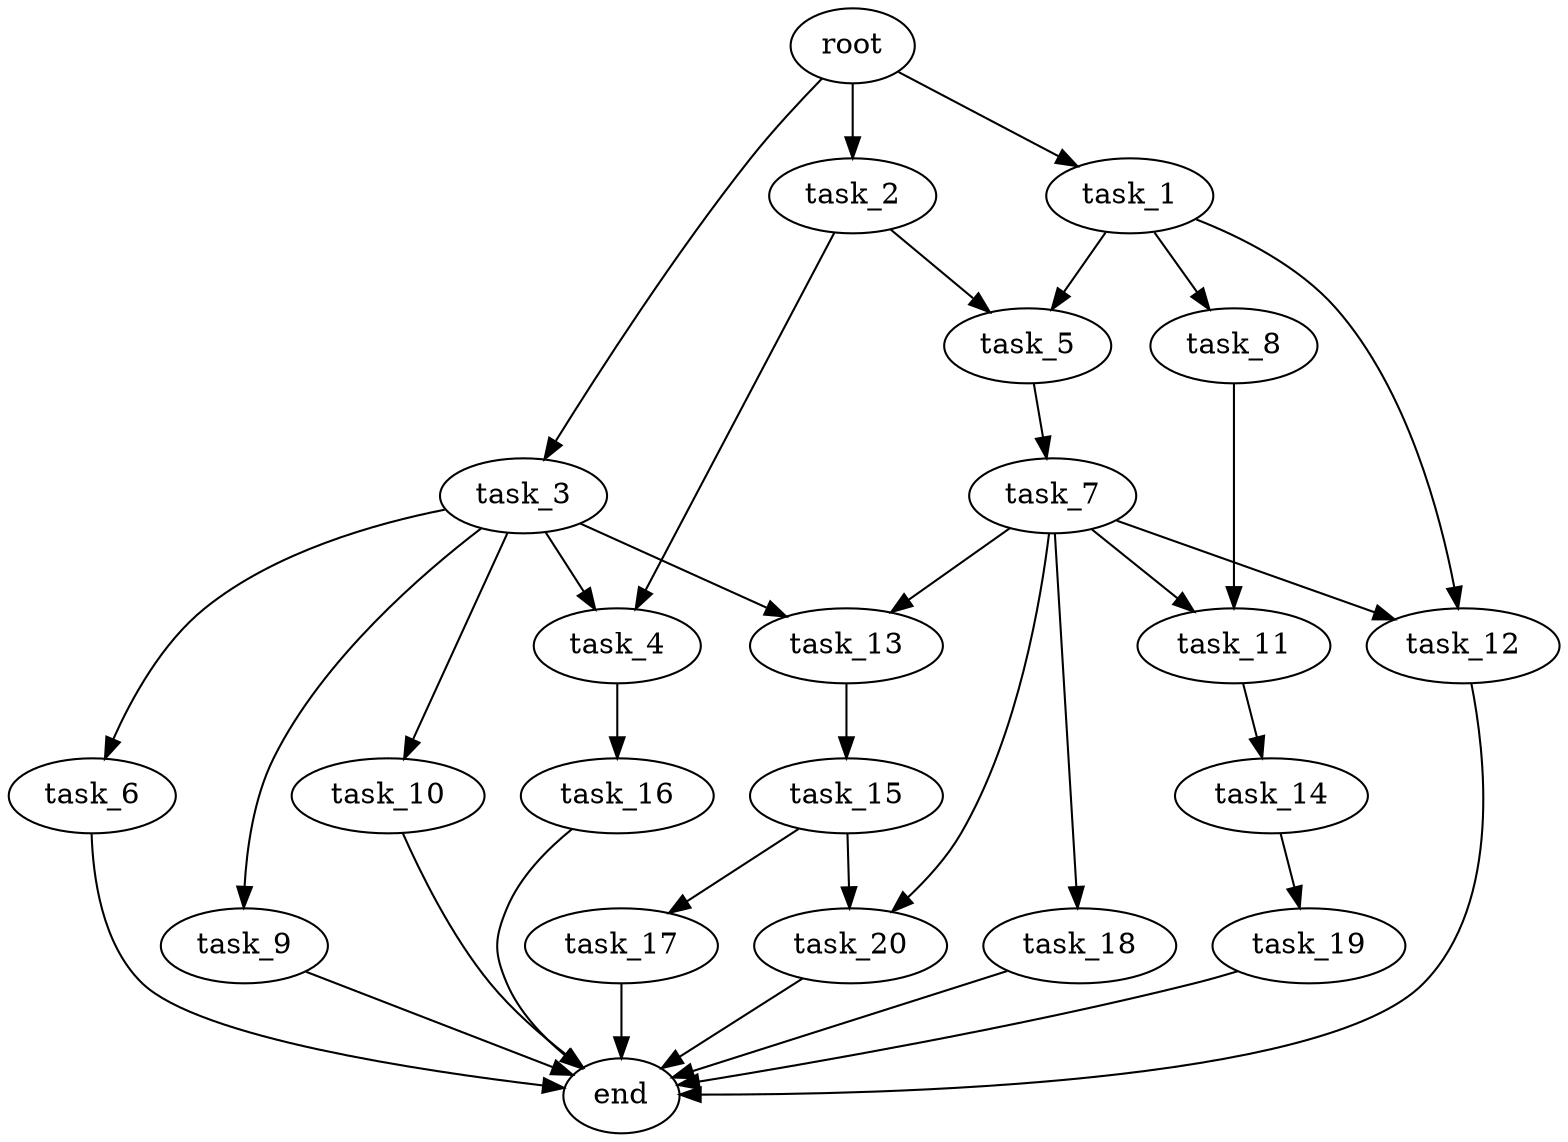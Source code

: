 digraph G {
  root [size="0.000000e+00"];
  task_1 [size="6.829080e+09"];
  task_2 [size="4.111351e+08"];
  task_3 [size="9.177204e+09"];
  task_4 [size="6.374604e+09"];
  task_5 [size="9.561880e+09"];
  task_6 [size="4.318427e+09"];
  task_7 [size="9.180502e+09"];
  task_8 [size="8.583698e+09"];
  task_9 [size="3.350339e+09"];
  task_10 [size="2.671611e+09"];
  task_11 [size="9.836696e+08"];
  task_12 [size="6.543778e+09"];
  task_13 [size="3.912146e+09"];
  task_14 [size="7.731737e+09"];
  task_15 [size="7.491160e+09"];
  task_16 [size="7.343400e+09"];
  task_17 [size="5.887654e+09"];
  task_18 [size="1.950062e+09"];
  task_19 [size="3.374729e+09"];
  task_20 [size="6.903093e+09"];
  end [size="0.000000e+00"];

  root -> task_1 [size="1.000000e-12"];
  root -> task_2 [size="1.000000e-12"];
  root -> task_3 [size="1.000000e-12"];
  task_1 -> task_5 [size="4.780940e+08"];
  task_1 -> task_8 [size="8.583698e+08"];
  task_1 -> task_12 [size="3.271889e+08"];
  task_2 -> task_4 [size="3.187302e+08"];
  task_2 -> task_5 [size="4.780940e+08"];
  task_3 -> task_4 [size="3.187302e+08"];
  task_3 -> task_6 [size="4.318427e+08"];
  task_3 -> task_9 [size="3.350339e+08"];
  task_3 -> task_10 [size="2.671611e+08"];
  task_3 -> task_13 [size="1.956073e+08"];
  task_4 -> task_16 [size="7.343400e+08"];
  task_5 -> task_7 [size="9.180502e+08"];
  task_6 -> end [size="1.000000e-12"];
  task_7 -> task_11 [size="4.918348e+07"];
  task_7 -> task_12 [size="3.271889e+08"];
  task_7 -> task_13 [size="1.956073e+08"];
  task_7 -> task_18 [size="1.950062e+08"];
  task_7 -> task_20 [size="3.451547e+08"];
  task_8 -> task_11 [size="4.918348e+07"];
  task_9 -> end [size="1.000000e-12"];
  task_10 -> end [size="1.000000e-12"];
  task_11 -> task_14 [size="7.731737e+08"];
  task_12 -> end [size="1.000000e-12"];
  task_13 -> task_15 [size="7.491160e+08"];
  task_14 -> task_19 [size="3.374729e+08"];
  task_15 -> task_17 [size="5.887654e+08"];
  task_15 -> task_20 [size="3.451547e+08"];
  task_16 -> end [size="1.000000e-12"];
  task_17 -> end [size="1.000000e-12"];
  task_18 -> end [size="1.000000e-12"];
  task_19 -> end [size="1.000000e-12"];
  task_20 -> end [size="1.000000e-12"];
}
